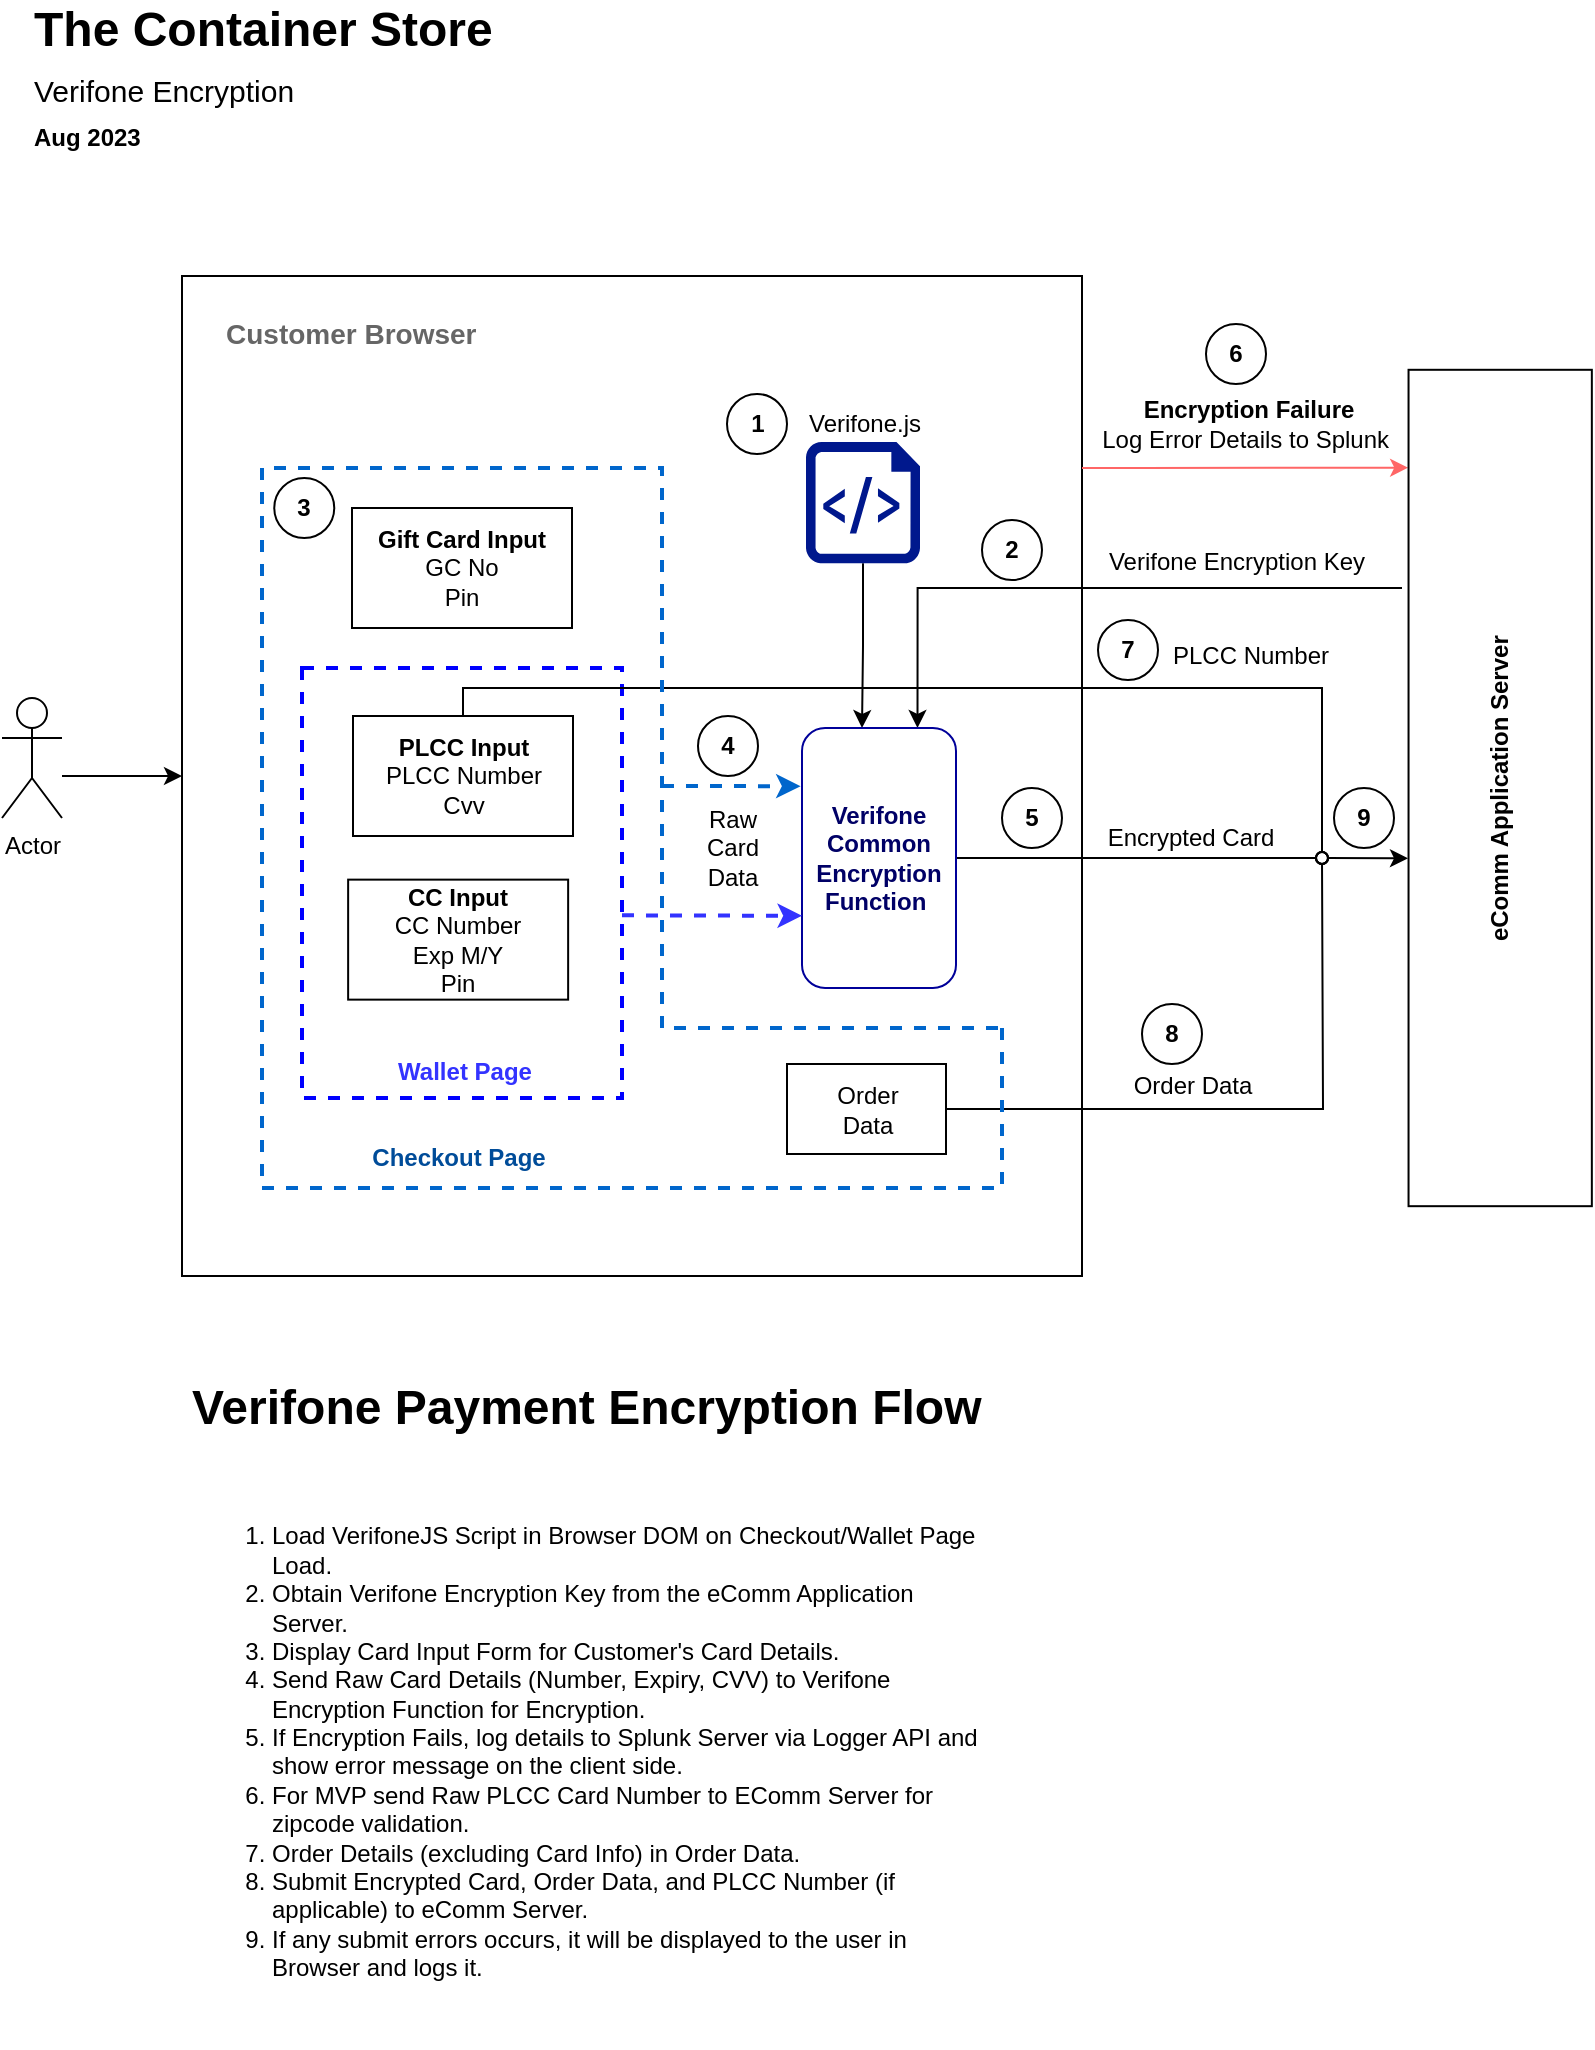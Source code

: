 <mxfile version="21.6.9" type="github">
  <diagram name="Page-1" id="rWbPrZeXYkg2S9yukZnm">
    <mxGraphModel dx="1306" dy="1327" grid="1" gridSize="10" guides="1" tooltips="1" connect="1" arrows="1" fold="1" page="1" pageScale="1" pageWidth="500" pageHeight="600" math="0" shadow="0">
      <root>
        <mxCell id="0" />
        <mxCell id="1" parent="0" />
        <mxCell id="iy0Ou4NXABLs7Jsezcqc-101" value="" style="rounded=0;whiteSpace=wrap;html=1;" parent="1" vertex="1">
          <mxGeometry x="110" y="-6" width="450" height="500" as="geometry" />
        </mxCell>
        <mxCell id="iy0Ou4NXABLs7Jsezcqc-120" style="edgeStyle=orthogonalEdgeStyle;rounded=0;orthogonalLoop=1;jettySize=auto;html=1;strokeColor=#FF6666;entryX=0.883;entryY=-0.002;entryDx=0;entryDy=0;entryPerimeter=0;" parent="1" target="yCN5B6YSa0ID6TMN7S2j-22" edge="1">
          <mxGeometry relative="1" as="geometry">
            <mxPoint x="717" y="90" as="targetPoint" />
            <mxPoint x="560" y="90" as="sourcePoint" />
            <Array as="points">
              <mxPoint x="590" y="90" />
            </Array>
          </mxGeometry>
        </mxCell>
        <mxCell id="iy0Ou4NXABLs7Jsezcqc-118" style="edgeStyle=orthogonalEdgeStyle;rounded=0;orthogonalLoop=1;jettySize=auto;html=1;entryX=0.75;entryY=0;entryDx=0;entryDy=0;" parent="1" target="iy0Ou4NXABLs7Jsezcqc-106" edge="1">
          <mxGeometry relative="1" as="geometry">
            <mxPoint x="720" y="150" as="sourcePoint" />
            <mxPoint x="450.0" y="227.968" as="targetPoint" />
            <Array as="points">
              <mxPoint x="720" y="150" />
              <mxPoint x="478" y="150" />
            </Array>
          </mxGeometry>
        </mxCell>
        <mxCell id="yCN5B6YSa0ID6TMN7S2j-22" value="eComm Application Server&lt;br&gt;" style="rounded=0;whiteSpace=wrap;html=1;fontStyle=1;rotation=-90;" parent="1" vertex="1">
          <mxGeometry x="560" y="204.17" width="418.19" height="91.65" as="geometry" />
        </mxCell>
        <mxCell id="yCN5B6YSa0ID6TMN7S2j-257" value="The Container Store&lt;br&gt;&lt;div style=&quot;&quot;&gt;&lt;span style=&quot;font-size: 15px; font-weight: normal; background-color: initial;&quot;&gt;Verifone Encryption&lt;/span&gt;&lt;/div&gt;&lt;font style=&quot;&quot;&gt;&lt;div style=&quot;line-height: 60%;&quot;&gt;&lt;span style=&quot;font-size: 12px; background-color: initial;&quot;&gt;Aug 2023&lt;/span&gt;&lt;/div&gt;&lt;/font&gt;" style="text;strokeColor=none;fillColor=none;html=1;fontSize=24;fontStyle=1;verticalAlign=middle;align=left;" parent="1" vertex="1">
          <mxGeometry x="33.87" y="-142" width="296.13" height="72" as="geometry" />
        </mxCell>
        <mxCell id="iy0Ou4NXABLs7Jsezcqc-125" style="edgeStyle=orthogonalEdgeStyle;rounded=0;orthogonalLoop=1;jettySize=auto;html=1;" parent="1" source="_Al5h70Xd6TgYCLQN8tk-6" target="iy0Ou4NXABLs7Jsezcqc-106" edge="1">
          <mxGeometry relative="1" as="geometry">
            <Array as="points">
              <mxPoint x="451" y="179" />
              <mxPoint x="450" y="179" />
            </Array>
          </mxGeometry>
        </mxCell>
        <mxCell id="_Al5h70Xd6TgYCLQN8tk-6" value="Verifone.js" style="sketch=0;aspect=fixed;pointerEvents=1;shadow=0;dashed=0;html=1;strokeColor=none;labelPosition=center;verticalLabelPosition=top;verticalAlign=bottom;align=center;fillColor=#00188D;shape=mxgraph.azure.script_file" parent="1" vertex="1">
          <mxGeometry x="422" y="77" width="57" height="60.64" as="geometry" />
        </mxCell>
        <mxCell id="j-Fg9ns_LLDGPDcodeEc-24" value="Encrypted Card" style="text;html=1;align=center;verticalAlign=middle;resizable=0;points=[];autosize=1;strokeColor=none;fillColor=none;horizontal=1;" parent="1" vertex="1">
          <mxGeometry x="559" y="260" width="110" height="30" as="geometry" />
        </mxCell>
        <mxCell id="j-Fg9ns_LLDGPDcodeEc-32" value="&lt;h1&gt;Verifone Payment Encryption Flow&amp;nbsp;&lt;/h1&gt;&lt;div&gt;&lt;br&gt;&lt;/div&gt;&lt;div&gt;&lt;ol&gt;&lt;li&gt;Load VerifoneJS Script in Browser DOM on Checkout/Wallet Page Load.&lt;/li&gt;&lt;li&gt;Obtain Verifone Encryption Key from the eComm Application Server.&lt;/li&gt;&lt;li&gt;Display Card Input Form for Customer&#39;s Card Details.&lt;/li&gt;&lt;li&gt;Send Raw Card Details (Number, Expiry, CVV) to Verifone Encryption Function for Encryption.&lt;/li&gt;&lt;li&gt;If Encryption Fails, log details to Splunk Server via Logger API and show error message on the client side.&lt;/li&gt;&lt;li&gt;For MVP send Raw PLCC Card Number to EComm Server for zipcode validation.&lt;/li&gt;&lt;li&gt;Order Details (excluding Card Info) in Order Data.&lt;/li&gt;&lt;li&gt;Submit Encrypted Card, Order Data, and PLCC Number (if applicable) to eComm Server.&lt;/li&gt;&lt;li&gt;If any submit errors occurs, it will be displayed to the user in Browser and logs it.&lt;/li&gt;&lt;/ol&gt;&lt;/div&gt;&lt;p&gt;&lt;/p&gt;&lt;p style=&quot;font-size: 15px;&quot;&gt;&lt;br&gt;&lt;/p&gt;" style="text;html=1;strokeColor=none;fillColor=none;spacing=5;spacingTop=-20;whiteSpace=wrap;overflow=hidden;rounded=0;" parent="1" vertex="1">
          <mxGeometry x="110" y="540" width="410" height="340" as="geometry" />
        </mxCell>
        <mxCell id="iy0Ou4NXABLs7Jsezcqc-48" value="Verifone Encryption Key&lt;b&gt;&lt;br&gt;&lt;/b&gt;" style="text;html=1;align=center;verticalAlign=middle;resizable=0;points=[];autosize=1;strokeColor=none;fillColor=none;" parent="1" vertex="1">
          <mxGeometry x="562" y="122" width="150" height="30" as="geometry" />
        </mxCell>
        <mxCell id="iy0Ou4NXABLs7Jsezcqc-207" style="edgeStyle=orthogonalEdgeStyle;rounded=0;orthogonalLoop=1;jettySize=auto;html=1;entryX=0.296;entryY=0.58;entryDx=0;entryDy=0;entryPerimeter=0;endArrow=oval;endFill=0;" parent="1" source="iy0Ou4NXABLs7Jsezcqc-106" edge="1">
          <mxGeometry relative="1" as="geometry">
            <mxPoint x="680" y="285" as="targetPoint" />
          </mxGeometry>
        </mxCell>
        <mxCell id="iy0Ou4NXABLs7Jsezcqc-106" value="&lt;font style=&quot;font-size: 12px;&quot;&gt;&lt;b&gt;&lt;font color=&quot;#000066&quot;&gt;Verifone Common Encryption Function&amp;nbsp;&lt;/font&gt;&lt;/b&gt;&lt;br&gt;&lt;/font&gt;" style="whiteSpace=wrap;html=1;rounded=1;horizontal=1;strokeWidth=1;strokeColor=#000099;" parent="1" vertex="1">
          <mxGeometry x="420" y="220" width="77" height="130" as="geometry" />
        </mxCell>
        <mxCell id="iy0Ou4NXABLs7Jsezcqc-119" value="&lt;b&gt;Encryption Failure&lt;br&gt;&lt;/b&gt;Log Error Details to Splunk&amp;nbsp;" style="text;html=1;align=center;verticalAlign=middle;resizable=0;points=[];autosize=1;strokeColor=none;fillColor=none;" parent="1" vertex="1">
          <mxGeometry x="558" y="48" width="170" height="40" as="geometry" />
        </mxCell>
        <mxCell id="iy0Ou4NXABLs7Jsezcqc-123" value="&lt;span style=&quot;background-color: initial;&quot;&gt;&lt;font color=&quot;#666666&quot; style=&quot;font-size: 14px;&quot;&gt;Customer Browser&lt;/font&gt;&lt;/span&gt;" style="text;strokeColor=none;fillColor=none;html=1;fontSize=24;fontStyle=1;verticalAlign=middle;align=left;" parent="1" vertex="1">
          <mxGeometry x="130" width="130" height="40" as="geometry" />
        </mxCell>
        <mxCell id="iy0Ou4NXABLs7Jsezcqc-13" value="&lt;b&gt;Gift Card Input&lt;/b&gt;&lt;br&gt;GC No&lt;br&gt;Pin" style="rounded=0;whiteSpace=wrap;html=1;" parent="1" vertex="1">
          <mxGeometry x="195" y="110" width="110" height="60" as="geometry" />
        </mxCell>
        <mxCell id="iy0Ou4NXABLs7Jsezcqc-129" style="edgeStyle=orthogonalEdgeStyle;rounded=0;orthogonalLoop=1;jettySize=auto;html=1;entryX=0;entryY=0.5;entryDx=0;entryDy=0;" parent="1" source="iy0Ou4NXABLs7Jsezcqc-128" target="iy0Ou4NXABLs7Jsezcqc-101" edge="1">
          <mxGeometry relative="1" as="geometry">
            <Array as="points">
              <mxPoint x="70" y="244" />
              <mxPoint x="70" y="244" />
            </Array>
          </mxGeometry>
        </mxCell>
        <mxCell id="iy0Ou4NXABLs7Jsezcqc-128" value="Actor" style="shape=umlActor;verticalLabelPosition=bottom;verticalAlign=top;html=1;outlineConnect=0;" parent="1" vertex="1">
          <mxGeometry x="20" y="205" width="30" height="60" as="geometry" />
        </mxCell>
        <mxCell id="iy0Ou4NXABLs7Jsezcqc-102" value="" style="rounded=0;whiteSpace=wrap;html=1;dashed=1;fillColor=none;strokeColor=#0000FF;strokeWidth=2;" parent="1" vertex="1">
          <mxGeometry x="170" y="190" width="160" height="215" as="geometry" />
        </mxCell>
        <mxCell id="iy0Ou4NXABLs7Jsezcqc-209" style="edgeStyle=orthogonalEdgeStyle;rounded=0;orthogonalLoop=1;jettySize=auto;html=1;entryX=0.5;entryY=0.25;entryDx=0;entryDy=0;entryPerimeter=0;endArrow=oval;endFill=0;" parent="1" source="iy0Ou4NXABLs7Jsezcqc-11" edge="1">
          <mxGeometry relative="1" as="geometry">
            <mxPoint x="680" y="285" as="targetPoint" />
            <Array as="points">
              <mxPoint x="251" y="200" />
              <mxPoint x="680" y="200" />
            </Array>
          </mxGeometry>
        </mxCell>
        <mxCell id="iy0Ou4NXABLs7Jsezcqc-11" value="&lt;b&gt;PLCC Input&lt;/b&gt;&lt;br&gt;PLCC Number&lt;br&gt;Cvv" style="rounded=0;whiteSpace=wrap;html=1;" parent="1" vertex="1">
          <mxGeometry x="195.5" y="214" width="110" height="60" as="geometry" />
        </mxCell>
        <mxCell id="iy0Ou4NXABLs7Jsezcqc-7" value="&lt;b&gt;CC Input&lt;/b&gt;&lt;br&gt;CC Number&lt;br&gt;Exp M/Y&lt;br&gt;Pin" style="rounded=0;whiteSpace=wrap;html=1;" parent="1" vertex="1">
          <mxGeometry x="193.07" y="295.82" width="110" height="60" as="geometry" />
        </mxCell>
        <mxCell id="iy0Ou4NXABLs7Jsezcqc-105" value="&lt;b style=&quot;border-color: var(--border-color);&quot;&gt;&lt;font color=&quot;#3333ff&quot; style=&quot;border-color: var(--border-color);&quot;&gt;Wallet Page&lt;/font&gt;&lt;/b&gt;&lt;b&gt;&lt;br&gt;&lt;/b&gt;" style="text;html=1;align=center;verticalAlign=middle;resizable=0;points=[];autosize=1;strokeColor=none;fillColor=none;" parent="1" vertex="1">
          <mxGeometry x="205.5" y="377" width="90" height="30" as="geometry" />
        </mxCell>
        <mxCell id="iy0Ou4NXABLs7Jsezcqc-131" value="" style="endArrow=classic;html=1;rounded=0;entryX=-0.009;entryY=0.193;entryDx=0;entryDy=0;entryPerimeter=0;strokeWidth=2;dashed=1;strokeColor=#0066CC;" parent="1" edge="1">
          <mxGeometry width="50" height="50" relative="1" as="geometry">
            <mxPoint x="350" y="249" as="sourcePoint" />
            <mxPoint x="419.307" y="249.09" as="targetPoint" />
          </mxGeometry>
        </mxCell>
        <mxCell id="iy0Ou4NXABLs7Jsezcqc-132" value="" style="endArrow=classic;html=1;rounded=0;strokeWidth=2;dashed=1;strokeColor=#3333FF;" parent="1" edge="1">
          <mxGeometry width="50" height="50" relative="1" as="geometry">
            <mxPoint x="330" y="313.66" as="sourcePoint" />
            <mxPoint x="420" y="313.898" as="targetPoint" />
          </mxGeometry>
        </mxCell>
        <mxCell id="iy0Ou4NXABLs7Jsezcqc-133" value="Raw&lt;br&gt;Card&lt;br&gt;Data" style="text;html=1;align=center;verticalAlign=middle;resizable=0;points=[];autosize=1;strokeColor=none;fillColor=none;horizontal=1;" parent="1" vertex="1">
          <mxGeometry x="360" y="250" width="50" height="60" as="geometry" />
        </mxCell>
        <mxCell id="iy0Ou4NXABLs7Jsezcqc-208" style="edgeStyle=orthogonalEdgeStyle;rounded=0;orthogonalLoop=1;jettySize=auto;html=1;entryX=0.491;entryY=0.907;entryDx=0;entryDy=0;entryPerimeter=0;strokeColor=default;endArrow=oval;endFill=0;" parent="1" source="iy0Ou4NXABLs7Jsezcqc-135" edge="1">
          <mxGeometry relative="1" as="geometry">
            <mxPoint x="680" y="285" as="targetPoint" />
          </mxGeometry>
        </mxCell>
        <mxCell id="iy0Ou4NXABLs7Jsezcqc-135" value="Order&lt;br&gt;Data" style="rounded=0;whiteSpace=wrap;html=1;" parent="1" vertex="1">
          <mxGeometry x="412.5" y="388" width="79.5" height="45" as="geometry" />
        </mxCell>
        <mxCell id="iy0Ou4NXABLs7Jsezcqc-140" value="" style="endArrow=none;html=1;rounded=0;dashed=1;strokeWidth=2;strokeColor=#0066CC;" parent="1" edge="1">
          <mxGeometry width="50" height="50" relative="1" as="geometry">
            <mxPoint x="520" y="370" as="sourcePoint" />
            <mxPoint x="520" y="370" as="targetPoint" />
            <Array as="points">
              <mxPoint x="520" y="370" />
              <mxPoint x="520" y="450" />
              <mxPoint x="331" y="450" />
              <mxPoint x="150" y="450" />
              <mxPoint x="150" y="250" />
              <mxPoint x="150" y="90" />
              <mxPoint x="250" y="90" />
              <mxPoint x="350" y="90" />
              <mxPoint x="350" y="210" />
              <mxPoint x="350" y="370" />
              <mxPoint x="390" y="370" />
              <mxPoint x="430" y="370" />
              <mxPoint x="480" y="370" />
            </Array>
          </mxGeometry>
        </mxCell>
        <mxCell id="iy0Ou4NXABLs7Jsezcqc-144" value="&lt;b style=&quot;border-color: var(--border-color);&quot;&gt;&lt;font color=&quot;#004c99&quot; style=&quot;border-color: var(--border-color);&quot;&gt;Checkout Page&lt;/font&gt;&lt;/b&gt;&lt;b&gt;&lt;br&gt;&lt;/b&gt;" style="text;html=1;align=center;verticalAlign=middle;resizable=0;points=[];autosize=1;strokeColor=none;fillColor=none;" parent="1" vertex="1">
          <mxGeometry x="193.07" y="420" width="110" height="30" as="geometry" />
        </mxCell>
        <mxCell id="iy0Ou4NXABLs7Jsezcqc-147" value="&lt;span&gt;Order Data&lt;/span&gt;" style="text;html=1;align=center;verticalAlign=middle;resizable=0;points=[];autosize=1;strokeColor=none;fillColor=none;horizontal=1;fontStyle=0" parent="1" vertex="1">
          <mxGeometry x="575" y="384" width="80" height="30" as="geometry" />
        </mxCell>
        <mxCell id="iy0Ou4NXABLs7Jsezcqc-152" value="PLCC Number" style="text;html=1;align=center;verticalAlign=middle;resizable=0;points=[];autosize=1;strokeColor=none;fillColor=none;horizontal=1;" parent="1" vertex="1">
          <mxGeometry x="594" y="169.17" width="100" height="30" as="geometry" />
        </mxCell>
        <mxCell id="iy0Ou4NXABLs7Jsezcqc-153" value="1" style="ellipse;whiteSpace=wrap;html=1;aspect=fixed;fontStyle=1" parent="1" vertex="1">
          <mxGeometry x="382.5" y="53" width="30" height="30" as="geometry" />
        </mxCell>
        <mxCell id="iy0Ou4NXABLs7Jsezcqc-154" value="2" style="ellipse;whiteSpace=wrap;html=1;aspect=fixed;fontStyle=1" parent="1" vertex="1">
          <mxGeometry x="510" y="116" width="30" height="30" as="geometry" />
        </mxCell>
        <mxCell id="iy0Ou4NXABLs7Jsezcqc-155" value="3" style="ellipse;whiteSpace=wrap;html=1;aspect=fixed;fontStyle=1" parent="1" vertex="1">
          <mxGeometry x="156.13" y="95.0" width="30" height="30" as="geometry" />
        </mxCell>
        <mxCell id="iy0Ou4NXABLs7Jsezcqc-156" value="4" style="ellipse;whiteSpace=wrap;html=1;aspect=fixed;fontStyle=1" parent="1" vertex="1">
          <mxGeometry x="368" y="214" width="30" height="30" as="geometry" />
        </mxCell>
        <mxCell id="iy0Ou4NXABLs7Jsezcqc-158" value="5" style="ellipse;whiteSpace=wrap;html=1;aspect=fixed;fontStyle=1" parent="1" vertex="1">
          <mxGeometry x="520" y="250" width="30" height="30" as="geometry" />
        </mxCell>
        <mxCell id="iy0Ou4NXABLs7Jsezcqc-159" value="6" style="ellipse;whiteSpace=wrap;html=1;aspect=fixed;fontStyle=1" parent="1" vertex="1">
          <mxGeometry x="622" y="18" width="30" height="30" as="geometry" />
        </mxCell>
        <mxCell id="iy0Ou4NXABLs7Jsezcqc-160" value="7" style="ellipse;whiteSpace=wrap;html=1;aspect=fixed;fontStyle=1" parent="1" vertex="1">
          <mxGeometry x="568" y="166" width="30" height="30" as="geometry" />
        </mxCell>
        <mxCell id="iy0Ou4NXABLs7Jsezcqc-161" value="8" style="ellipse;whiteSpace=wrap;html=1;aspect=fixed;fontStyle=1" parent="1" vertex="1">
          <mxGeometry x="590" y="358" width="30" height="30" as="geometry" />
        </mxCell>
        <mxCell id="iy0Ou4NXABLs7Jsezcqc-162" value="9" style="ellipse;whiteSpace=wrap;html=1;aspect=fixed;fontStyle=1" parent="1" vertex="1">
          <mxGeometry x="686" y="250" width="30" height="30" as="geometry" />
        </mxCell>
        <mxCell id="iy0Ou4NXABLs7Jsezcqc-211" value="" style="endArrow=classic;html=1;rounded=0;entryX=0.416;entryY=-0.003;entryDx=0;entryDy=0;entryPerimeter=0;" parent="1" target="yCN5B6YSa0ID6TMN7S2j-22" edge="1">
          <mxGeometry width="50" height="50" relative="1" as="geometry">
            <mxPoint x="683" y="285" as="sourcePoint" />
            <mxPoint x="720" y="285" as="targetPoint" />
          </mxGeometry>
        </mxCell>
      </root>
    </mxGraphModel>
  </diagram>
</mxfile>
